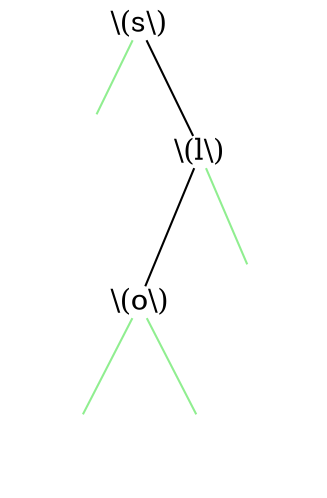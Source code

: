 digraph {
	size="4,4"

	l0 [label="" shape=none]

	0 [label="\\(s\\)" shape=plain]
	1 [label="\\(l\\)" shape=plain]
	2 [label="\\(o\\)" shape=plain]

	r0 [label="" shape=none]

	f0 [label="" shape=none]
	f1 [label="" shape=none]

	0 -> l0 [arrowhead=none color=lightgreen]
	0 -> 1 [arrowhead=none]

	1 -> 2 [arrowhead=none]
	1 -> r0 [arrowhead=none color=lightgreen]


	2 -> f0 [arrowhead=none color=lightgreen]
	2 -> f1 [arrowhead=none color=lightgreen]
}
